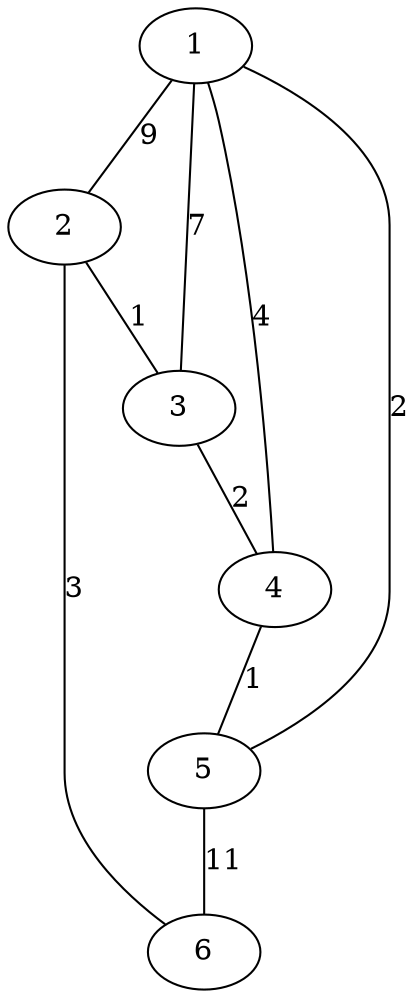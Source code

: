 graph {
    1 -- 2[label="9",weight="9"];
    1 -- 3[label="7",weight="7"];
    1 -- 4[label="4",weight="4"];
    1 -- 5[label="2",weight="2"];
    2 -- 3[label="1",weight="1"];
    2 -- 6[label="3",weight="3"];
    3 -- 4[label="2",weight="2"];
    4 -- 5[label="1",weight="1"];
    5 -- 6[label="11",weight="11"];
}

